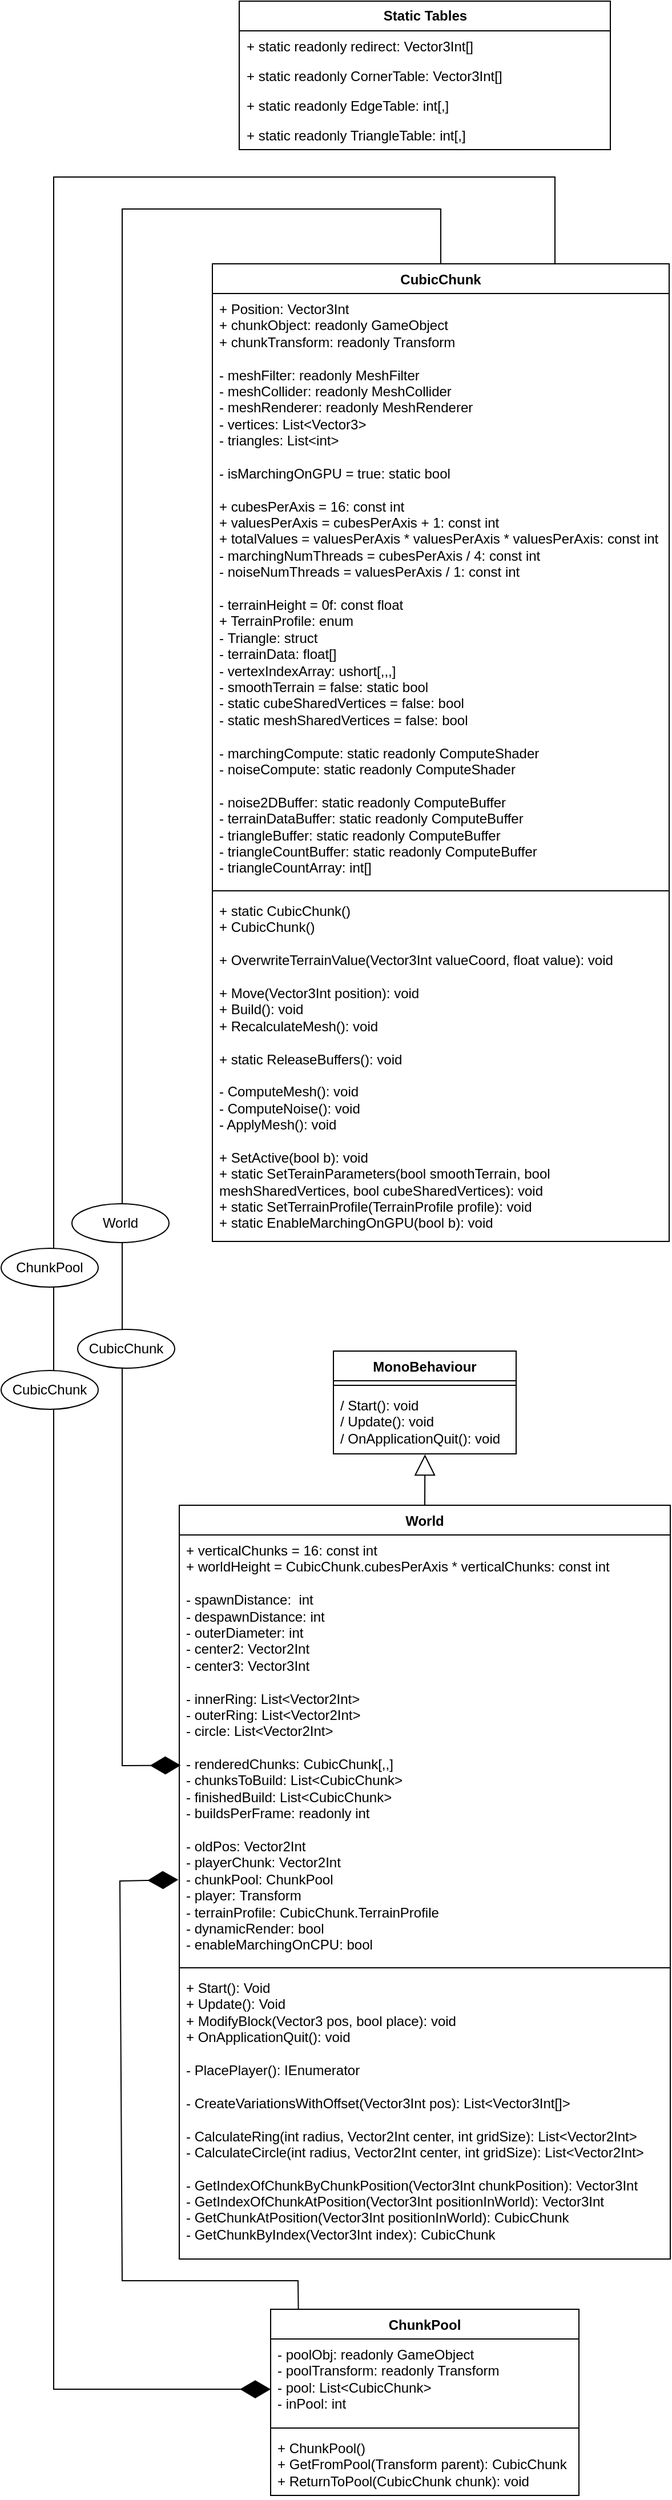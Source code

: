 <mxfile version="24.7.8">
  <diagram name="Page-1" id="7AZ2iGGMSTfgzpmB2fW4">
    <mxGraphModel dx="1184" dy="1862" grid="0" gridSize="10" guides="1" tooltips="1" connect="1" arrows="1" fold="1" page="1" pageScale="1" pageWidth="827" pageHeight="1169" math="0" shadow="0">
      <root>
        <mxCell id="0" />
        <mxCell id="1" parent="0" />
        <mxCell id="fkbyZMpydI6FCDIi1KVa-1" value="MonoBehaviour" style="swimlane;fontStyle=1;align=center;verticalAlign=top;childLayout=stackLayout;horizontal=1;startSize=26;horizontalStack=0;resizeParent=1;resizeParentMax=0;resizeLast=0;collapsible=1;marginBottom=0;whiteSpace=wrap;html=1;fontSize=12;" parent="1" vertex="1">
          <mxGeometry x="520" y="43" width="160" height="90" as="geometry" />
        </mxCell>
        <mxCell id="fkbyZMpydI6FCDIi1KVa-3" value="" style="line;strokeWidth=1;fillColor=none;align=left;verticalAlign=middle;spacingTop=-1;spacingLeft=3;spacingRight=3;rotatable=0;labelPosition=right;points=[];portConstraint=eastwest;strokeColor=inherit;fontSize=12;" parent="fkbyZMpydI6FCDIi1KVa-1" vertex="1">
          <mxGeometry y="26" width="160" height="8" as="geometry" />
        </mxCell>
        <mxCell id="fkbyZMpydI6FCDIi1KVa-4" value="/ Start(): void&lt;div style=&quot;font-size: 12px;&quot;&gt;/ Update(): void&lt;br style=&quot;font-size: 12px;&quot;&gt;&lt;/div&gt;&lt;div style=&quot;font-size: 12px;&quot;&gt;/&amp;nbsp;OnApplicationQuit(): void&lt;/div&gt;" style="text;strokeColor=none;fillColor=none;align=left;verticalAlign=top;spacingLeft=4;spacingRight=4;overflow=hidden;rotatable=0;points=[[0,0.5],[1,0.5]];portConstraint=eastwest;whiteSpace=wrap;html=1;fontSize=12;" parent="fkbyZMpydI6FCDIi1KVa-1" vertex="1">
          <mxGeometry y="34" width="160" height="56" as="geometry" />
        </mxCell>
        <mxCell id="fkbyZMpydI6FCDIi1KVa-8" value="" style="endArrow=block;endSize=16;endFill=0;html=1;rounded=0;exitX=0.5;exitY=0;exitDx=0;exitDy=0;entryX=0.501;entryY=1.009;entryDx=0;entryDy=0;entryPerimeter=0;fontSize=12;" parent="1" source="fkbyZMpydI6FCDIi1KVa-9" target="fkbyZMpydI6FCDIi1KVa-4" edge="1">
          <mxGeometry width="160" relative="1" as="geometry">
            <mxPoint x="328" y="187" as="sourcePoint" />
            <mxPoint x="478" y="157" as="targetPoint" />
          </mxGeometry>
        </mxCell>
        <mxCell id="fkbyZMpydI6FCDIi1KVa-9" value="World" style="swimlane;fontStyle=1;align=center;verticalAlign=top;childLayout=stackLayout;horizontal=1;startSize=26;horizontalStack=0;resizeParent=1;resizeParentMax=0;resizeLast=0;collapsible=1;marginBottom=0;whiteSpace=wrap;html=1;fontSize=12;" parent="1" vertex="1">
          <mxGeometry x="385" y="178" width="430" height="660" as="geometry" />
        </mxCell>
        <mxCell id="fkbyZMpydI6FCDIi1KVa-10" value="&lt;div style=&quot;font-size: 12px;&quot;&gt;+ verticalChunks = 16:&amp;nbsp;&lt;span style=&quot;background-color: initial; font-size: 12px;&quot;&gt;const int&lt;/span&gt;&lt;/div&gt;&lt;div style=&quot;font-size: 12px;&quot;&gt;+ worldHeight = CubicChunk.cubesPerAxis * verticalChunks:&amp;nbsp;&lt;span style=&quot;background-color: initial; font-size: 12px;&quot;&gt;const int&lt;/span&gt;&lt;/div&gt;&lt;div style=&quot;font-size: 12px;&quot;&gt;&lt;span style=&quot;background-color: initial; font-size: 12px;&quot;&gt;&lt;br style=&quot;font-size: 12px;&quot;&gt;&lt;/span&gt;&lt;/div&gt;&lt;div style=&quot;font-size: 12px;&quot;&gt;&lt;span style=&quot;background-color: initial; font-size: 12px;&quot;&gt;- spawnDistance:&amp;nbsp;&lt;/span&gt;&lt;span style=&quot;background-color: initial; font-size: 12px;&quot;&gt;&amp;nbsp;&lt;/span&gt;&lt;span style=&quot;background-color: initial; font-size: 12px;&quot;&gt;int&lt;/span&gt;&lt;/div&gt;&lt;div style=&quot;&quot;&gt;&lt;span style=&quot;font-size: 12px; background-color: initial;&quot;&gt;&lt;div style=&quot;font-size: 12px;&quot;&gt;- despawnDistance: int&lt;/div&gt;&lt;div style=&quot;font-size: 12px;&quot;&gt;- outerDiameter: int&lt;/div&gt;&lt;div style=&quot;font-size: 12px;&quot;&gt;- center2: Vector2Int&lt;/div&gt;&lt;div style=&quot;font-size: 12px;&quot;&gt;- center3: Vector3Int&lt;/div&gt;&lt;div style=&quot;font-size: 12px;&quot;&gt;&lt;br style=&quot;font-size: 12px;&quot;&gt;&lt;/div&gt;&lt;div style=&quot;font-size: 12px;&quot;&gt;- innerRing:&amp;nbsp;&lt;span style=&quot;background-color: initial; font-size: 12px;&quot;&gt;List&amp;lt;Vector2Int&amp;gt;&lt;/span&gt;&lt;/div&gt;&lt;/span&gt;&lt;span style=&quot;font-size: 12px; background-color: initial;&quot;&gt;&lt;div style=&quot;font-size: 12px;&quot;&gt;- outerRing:&amp;nbsp;&lt;span style=&quot;background-color: initial; font-size: 12px;&quot;&gt;List&amp;lt;Vector2Int&amp;gt;&lt;/span&gt;&lt;/div&gt;&lt;/span&gt;&lt;span style=&quot;font-size: 12px; background-color: initial;&quot;&gt;&lt;div style=&quot;font-size: 12px;&quot;&gt;- circle:&amp;nbsp;&lt;span style=&quot;background-color: initial; font-size: 12px;&quot;&gt;List&amp;lt;Vector2Int&amp;gt;&lt;/span&gt;&lt;/div&gt;&lt;/span&gt;&lt;span style=&quot;font-size: 12px; background-color: initial;&quot;&gt;&lt;div style=&quot;font-size: 12px;&quot;&gt;&lt;br style=&quot;font-size: 12px;&quot;&gt;&lt;/div&gt;&lt;div style=&quot;font-size: 12px;&quot;&gt;- renderedChunks:&amp;nbsp;&lt;span style=&quot;background-color: initial; font-size: 12px;&quot;&gt;CubicChunk[,,]&lt;/span&gt;&lt;/div&gt;&lt;/span&gt;&lt;span style=&quot;font-size: 12px; background-color: initial;&quot;&gt;&lt;div style=&quot;font-size: 12px;&quot;&gt;- chunksToBuild:&amp;nbsp;&lt;span style=&quot;background-color: initial; font-size: 12px;&quot;&gt;List&amp;lt;CubicChunk&amp;gt;&lt;/span&gt;&lt;/div&gt;&lt;/span&gt;&lt;span style=&quot;font-size: 12px; background-color: initial;&quot;&gt;&lt;div style=&quot;font-size: 12px;&quot;&gt;- finishedBuild:&amp;nbsp;&lt;span style=&quot;background-color: initial; font-size: 12px;&quot;&gt;List&amp;lt;CubicChunk&amp;gt;&lt;/span&gt;&lt;/div&gt;&lt;/span&gt;&lt;span style=&quot;font-size: 12px; background-color: initial;&quot;&gt;&lt;div style=&quot;font-size: 12px;&quot;&gt;- buildsPerFrame:&amp;nbsp;&lt;span style=&quot;background-color: initial; font-size: 12px;&quot;&gt;readonly int&lt;/span&gt;&lt;/div&gt;&lt;div style=&quot;font-size: 12px;&quot;&gt;&lt;span style=&quot;background-color: initial; font-size: 12px;&quot;&gt;&lt;br&gt;&lt;/span&gt;&lt;/div&gt;&lt;/span&gt;&lt;span style=&quot;font-size: 12px; background-color: initial;&quot;&gt;&lt;div style=&quot;font-size: 12px;&quot;&gt;- oldPos:&amp;nbsp;&lt;span style=&quot;background-color: initial; font-size: 12px;&quot;&gt;Vector2Int&lt;/span&gt;&lt;span style=&quot;background-color: initial; font-size: 12px;&quot;&gt;&amp;nbsp;&lt;/span&gt;&lt;/div&gt;&lt;/span&gt;&lt;span style=&quot;font-size: 12px; background-color: initial;&quot;&gt;&lt;div style=&quot;font-size: 12px;&quot;&gt;- playerChunk:&amp;nbsp;&lt;span style=&quot;background-color: initial; font-size: 12px;&quot;&gt;Vector2Int&lt;/span&gt;&lt;span style=&quot;background-color: initial; font-size: 12px;&quot;&gt;&amp;nbsp;&lt;/span&gt;&lt;/div&gt;&lt;/span&gt;&lt;span style=&quot;font-size: 12px; background-color: initial;&quot;&gt;&lt;div style=&quot;font-size: 12px;&quot;&gt;- chunkPool:&amp;nbsp;&lt;span style=&quot;background-color: initial; font-size: 12px;&quot;&gt;ChunkPool&lt;/span&gt;&lt;span style=&quot;background-color: initial; font-size: 12px;&quot;&gt;&amp;nbsp;&lt;/span&gt;&lt;/div&gt;&lt;/span&gt;&lt;span style=&quot;font-size: 12px; background-color: initial;&quot;&gt;&lt;div style=&quot;font-size: 12px;&quot;&gt;&lt;span style=&quot;background-color: initial; font-size: 12px;&quot;&gt;- player:&amp;nbsp;&lt;/span&gt;&lt;span style=&quot;background-color: initial; font-size: 12px;&quot;&gt;Transform&lt;/span&gt;&lt;span style=&quot;background-color: initial; font-size: 12px;&quot;&gt;&amp;nbsp;&lt;/span&gt;&lt;/div&gt;&lt;/span&gt;&lt;span style=&quot;font-size: 12px; background-color: initial;&quot;&gt;&lt;div style=&quot;font-size: 12px;&quot;&gt;&lt;span style=&quot;background-color: initial; font-size: 12px;&quot;&gt;- terrainProfile:&amp;nbsp;&lt;/span&gt;&lt;span style=&quot;background-color: initial; font-size: 12px;&quot;&gt;CubicChunk.TerrainProfile&lt;/span&gt;&lt;/div&gt;&lt;/span&gt;&lt;span style=&quot;background-color: initial;&quot;&gt;&lt;div style=&quot;font-size: 12px;&quot;&gt;- dynamicRender:&amp;nbsp;&lt;span style=&quot;background-color: initial; font-size: 12px;&quot;&gt;bool&lt;/span&gt;&lt;span style=&quot;background-color: initial; font-size: 12px;&quot;&gt;&amp;nbsp;&lt;/span&gt;&lt;/div&gt;&lt;div style=&quot;&quot;&gt;&lt;span style=&quot;background-color: initial;&quot;&gt;- enableMarchingOnCPU: bool&lt;br&gt;&lt;/span&gt;&lt;/div&gt;&lt;/span&gt;&lt;/div&gt;" style="text;strokeColor=none;fillColor=none;align=left;verticalAlign=top;spacingLeft=4;spacingRight=4;overflow=hidden;rotatable=0;points=[[0,0.5],[1,0.5]];portConstraint=eastwest;whiteSpace=wrap;html=1;fontSize=12;" parent="fkbyZMpydI6FCDIi1KVa-9" vertex="1">
          <mxGeometry y="26" width="430" height="375" as="geometry" />
        </mxCell>
        <mxCell id="fkbyZMpydI6FCDIi1KVa-11" value="" style="line;strokeWidth=1;fillColor=none;align=left;verticalAlign=middle;spacingTop=-1;spacingLeft=3;spacingRight=3;rotatable=0;labelPosition=right;points=[];portConstraint=eastwest;strokeColor=inherit;fontSize=12;" parent="fkbyZMpydI6FCDIi1KVa-9" vertex="1">
          <mxGeometry y="401" width="430" height="8" as="geometry" />
        </mxCell>
        <mxCell id="fkbyZMpydI6FCDIi1KVa-12" value="+ Start(): Void&lt;div style=&quot;font-size: 12px;&quot;&gt;+&amp;nbsp;&lt;span style=&quot;background-color: initial; font-size: 12px;&quot;&gt;Update(): Void&lt;/span&gt;&lt;/div&gt;&lt;div style=&quot;font-size: 12px;&quot;&gt;&lt;span style=&quot;background-color: initial; font-size: 12px;&quot;&gt;+ ModifyBlock(&lt;/span&gt;&lt;span style=&quot;background-color: initial; font-size: 12px;&quot;&gt;Vector3 pos, bool place&lt;/span&gt;&lt;span style=&quot;background-color: initial; font-size: 12px;&quot;&gt;):&amp;nbsp;&lt;/span&gt;&lt;span style=&quot;background-color: initial; font-size: 12px;&quot;&gt;void&lt;/span&gt;&lt;span style=&quot;background-color: initial; font-size: 12px;&quot;&gt;&amp;nbsp;&lt;/span&gt;&lt;/div&gt;&lt;div style=&quot;font-size: 12px;&quot;&gt;&lt;span style=&quot;background-color: initial; font-size: 12px;&quot;&gt;+&amp;nbsp;&lt;/span&gt;&lt;span style=&quot;background-color: initial; font-size: 12px;&quot;&gt;OnApplicationQuit(): void&lt;/span&gt;&lt;/div&gt;&lt;div style=&quot;font-size: 12px;&quot;&gt;&lt;span style=&quot;background-color: initial; font-size: 12px;&quot;&gt;&lt;br style=&quot;font-size: 12px;&quot;&gt;&lt;/span&gt;&lt;/div&gt;&lt;div style=&quot;font-size: 12px;&quot;&gt;&lt;span style=&quot;background-color: initial; font-size: 12px;&quot;&gt;-&amp;nbsp;&lt;/span&gt;&lt;span style=&quot;background-color: initial; font-size: 12px;&quot;&gt;PlacePlayer():&amp;nbsp;&lt;/span&gt;&lt;span style=&quot;background-color: initial; font-size: 12px;&quot;&gt;IEnumerator&lt;/span&gt;&lt;/div&gt;&lt;div style=&quot;font-size: 12px;&quot;&gt;&lt;span style=&quot;background-color: initial; font-size: 12px;&quot;&gt;&lt;br style=&quot;font-size: 12px;&quot;&gt;&lt;/span&gt;&lt;/div&gt;&lt;div style=&quot;font-size: 12px;&quot;&gt;&lt;span style=&quot;background-color: initial; font-size: 12px;&quot;&gt;-&lt;/span&gt;&lt;span style=&quot;background-color: initial; font-size: 12px;&quot;&gt;&amp;nbsp;CreateVariationsWithOffset(Vector3Int pos):&amp;nbsp;&lt;/span&gt;&lt;span style=&quot;background-color: initial; font-size: 12px;&quot;&gt;List&amp;lt;Vector3Int[]&amp;gt;&lt;/span&gt;&lt;/div&gt;&lt;div style=&quot;font-size: 12px;&quot;&gt;&lt;span style=&quot;background-color: initial; font-size: 12px;&quot;&gt;&lt;br style=&quot;font-size: 12px;&quot;&gt;&lt;/span&gt;&lt;/div&gt;&lt;div style=&quot;font-size: 12px;&quot;&gt;&lt;span style=&quot;background-color: initial; font-size: 12px;&quot;&gt;-&lt;/span&gt;&lt;span style=&quot;background-color: initial; font-size: 12px;&quot;&gt;&amp;nbsp;CalculateRing(int radius, Vector2Int center, int gridSize):&amp;nbsp;&lt;/span&gt;&lt;span style=&quot;background-color: initial; font-size: 12px;&quot;&gt;List&amp;lt;Vector2Int&amp;gt;&lt;/span&gt;&lt;/div&gt;&lt;div style=&quot;font-size: 12px;&quot;&gt;&lt;span style=&quot;background-color: initial; font-size: 12px;&quot;&gt;-&lt;/span&gt;&lt;span style=&quot;background-color: initial; font-size: 12px;&quot;&gt;&amp;nbsp;CalculateCircle(int radius, Vector2Int center, int gridSize):&amp;nbsp;&lt;/span&gt;&lt;span style=&quot;background-color: initial; font-size: 12px;&quot;&gt;List&amp;lt;Vector2Int&amp;gt;&lt;/span&gt;&lt;/div&gt;&lt;div style=&quot;font-size: 12px;&quot;&gt;&lt;span style=&quot;background-color: initial; font-size: 12px;&quot;&gt;&lt;br style=&quot;font-size: 12px;&quot;&gt;&lt;/span&gt;&lt;/div&gt;&lt;div style=&quot;font-size: 12px;&quot;&gt;&lt;span style=&quot;background-color: initial; font-size: 12px;&quot;&gt;-&lt;/span&gt;&lt;span style=&quot;background-color: initial; font-size: 12px;&quot;&gt;&amp;nbsp;GetIndexOfChunkByChunkPosition(Vector3Int chunkPosition):&amp;nbsp;&lt;/span&gt;&lt;span style=&quot;background-color: initial; font-size: 12px;&quot;&gt;Vector3Int&lt;/span&gt;&lt;/div&gt;&lt;div style=&quot;font-size: 12px;&quot;&gt;- GetIndexOfChunkAtPosition(Vector3Int positionInWorld):&amp;nbsp;&lt;span style=&quot;background-color: initial; font-size: 12px;&quot;&gt;Vector3Int&lt;/span&gt;&lt;/div&gt;&lt;div style=&quot;font-size: 12px;&quot;&gt;- GetChunkAtPosition(Vector3Int positionInWorld):&amp;nbsp;&lt;span style=&quot;background-color: initial; font-size: 12px;&quot;&gt;CubicChunk&lt;/span&gt;&lt;/div&gt;&lt;div style=&quot;font-size: 12px;&quot;&gt;- GetChunkByIndex(Vector3Int index):&amp;nbsp;&lt;span style=&quot;background-color: initial; font-size: 12px;&quot;&gt;CubicChunk&lt;/span&gt;&lt;/div&gt;&lt;div style=&quot;font-size: 12px;&quot;&gt;&lt;br style=&quot;font-size: 12px;&quot;&gt;&lt;/div&gt;&lt;div style=&quot;font-size: 12px;&quot;&gt;&lt;br style=&quot;font-size: 12px;&quot;&gt;&lt;/div&gt;" style="text;strokeColor=none;fillColor=none;align=left;verticalAlign=top;spacingLeft=4;spacingRight=4;overflow=hidden;rotatable=0;points=[[0,0.5],[1,0.5]];portConstraint=eastwest;whiteSpace=wrap;html=1;fontSize=12;" parent="fkbyZMpydI6FCDIi1KVa-9" vertex="1">
          <mxGeometry y="409" width="430" height="251" as="geometry" />
        </mxCell>
        <mxCell id="fkbyZMpydI6FCDIi1KVa-13" value="CubicChunk" style="swimlane;fontStyle=1;align=center;verticalAlign=top;childLayout=stackLayout;horizontal=1;startSize=26;horizontalStack=0;resizeParent=1;resizeParentMax=0;resizeLast=0;collapsible=1;marginBottom=0;whiteSpace=wrap;html=1;fontSize=12;" parent="1" vertex="1">
          <mxGeometry x="414" y="-909" width="400" height="856" as="geometry" />
        </mxCell>
        <mxCell id="fkbyZMpydI6FCDIi1KVa-14" value="&lt;div style=&quot;font-size: 12px;&quot;&gt;&lt;span style=&quot;background-color: initial; font-size: 12px;&quot;&gt;+ Position:&amp;nbsp;&lt;/span&gt;&lt;span style=&quot;background-color: initial; font-size: 12px;&quot;&gt;Vector3Int&lt;/span&gt;&lt;span style=&quot;background-color: initial; font-size: 12px;&quot;&gt;&amp;nbsp;&lt;/span&gt;&lt;br style=&quot;font-size: 12px;&quot;&gt;&lt;/div&gt;&lt;div style=&quot;font-size: 12px;&quot;&gt;+ chunkObject:&amp;nbsp;&lt;span style=&quot;background-color: initial; font-size: 12px;&quot;&gt;readonly GameObject&lt;/span&gt;&lt;/div&gt;&lt;div style=&quot;font-size: 12px;&quot;&gt;+ chunkTransform:&amp;nbsp;&lt;span style=&quot;background-color: initial; font-size: 12px;&quot;&gt;readonly Transform&lt;/span&gt;&lt;/div&gt;&lt;div style=&quot;font-size: 12px;&quot;&gt;&lt;br style=&quot;font-size: 12px;&quot;&gt;&lt;/div&gt;&lt;div style=&quot;font-size: 12px;&quot;&gt;- meshFilter:&amp;nbsp;&lt;span style=&quot;background-color: initial; font-size: 12px;&quot;&gt;readonly&lt;/span&gt;&lt;span style=&quot;background-color: initial; font-size: 12px;&quot;&gt;&amp;nbsp;&lt;/span&gt;&lt;span style=&quot;background-color: initial; font-size: 12px;&quot;&gt;MeshFilter&lt;/span&gt;&lt;/div&gt;&lt;div style=&quot;font-size: 12px;&quot;&gt;- meshCollider:&amp;nbsp;&lt;span style=&quot;background-color: initial; font-size: 12px;&quot;&gt;readonly&lt;/span&gt;&lt;span style=&quot;background-color: initial; font-size: 12px;&quot;&gt;&amp;nbsp;&lt;/span&gt;&lt;span style=&quot;background-color: initial; font-size: 12px;&quot;&gt;MeshCollider&lt;/span&gt;&lt;span style=&quot;background-color: initial; font-size: 12px;&quot;&gt;&amp;nbsp;&lt;/span&gt;&lt;/div&gt;&lt;div style=&quot;font-size: 12px;&quot;&gt;- meshRenderer:&amp;nbsp;&lt;span style=&quot;background-color: initial; font-size: 12px;&quot;&gt;readonly&lt;/span&gt;&lt;span style=&quot;background-color: initial; font-size: 12px;&quot;&gt;&amp;nbsp;&lt;/span&gt;&lt;span style=&quot;background-color: initial; font-size: 12px;&quot;&gt;MeshRenderer&lt;/span&gt;&lt;span style=&quot;background-color: initial; font-size: 12px;&quot;&gt;&amp;nbsp;&lt;/span&gt;&lt;/div&gt;&lt;div style=&quot;font-size: 12px;&quot;&gt;- vertices:&amp;nbsp;List&amp;lt;Vector3&amp;gt;&lt;/div&gt;&lt;div style=&quot;font-size: 12px;&quot;&gt;- triangles:&amp;nbsp;&lt;span style=&quot;background-color: initial; font-size: 12px;&quot;&gt;List&amp;lt;int&amp;gt;&lt;/span&gt;&lt;span style=&quot;background-color: initial; font-size: 12px;&quot;&gt;&amp;nbsp;&lt;/span&gt;&lt;/div&gt;&lt;div style=&quot;font-size: 12px;&quot;&gt;&lt;br style=&quot;font-size: 12px;&quot;&gt;&lt;/div&gt;&lt;div style=&quot;&quot;&gt;&lt;div style=&quot;&quot;&gt;&lt;span style=&quot;background-color: initial;&quot;&gt;- isMarchingOnGPU = true:&amp;nbsp;&lt;/span&gt;&lt;span style=&quot;background-color: initial;&quot;&gt;static bool&lt;/span&gt;&lt;br&gt;&lt;/div&gt;&lt;/div&gt;&lt;div style=&quot;font-size: 12px;&quot;&gt;&lt;br&gt;&lt;/div&gt;&lt;div style=&quot;font-size: 12px;&quot;&gt;+ cubesPerAxis = 16:&amp;nbsp;&lt;span style=&quot;background-color: initial; font-size: 12px;&quot;&gt;const int&lt;/span&gt;&lt;/div&gt;&lt;div style=&quot;font-size: 12px;&quot;&gt;+ valuesPerAxis = cubesPerAxis + 1:&amp;nbsp;&lt;span style=&quot;background-color: initial; font-size: 12px;&quot;&gt;const int&lt;/span&gt;&lt;/div&gt;&lt;div style=&quot;font-size: 12px;&quot;&gt;+ totalValues = valuesPerAxis * valuesPerAxis * valuesPerAxis:&amp;nbsp;&lt;span style=&quot;background-color: initial; font-size: 12px;&quot;&gt;const int&lt;/span&gt;&lt;/div&gt;&lt;div style=&quot;font-size: 12px;&quot;&gt;&lt;span style=&quot;background-color: initial; font-size: 12px;&quot;&gt;- marchingNumThreads = cubesPerAxis / 4:&amp;nbsp;&lt;/span&gt;&lt;span style=&quot;background-color: initial; font-size: 12px;&quot;&gt;const int&lt;/span&gt;&lt;span style=&quot;background-color: initial; font-size: 12px;&quot;&gt;&amp;nbsp;&lt;/span&gt;&lt;br style=&quot;font-size: 12px;&quot;&gt;&lt;/div&gt;&lt;div style=&quot;font-size: 12px;&quot;&gt;- noiseNumThreads = valuesPerAxis / 1:&amp;nbsp;&lt;span style=&quot;background-color: initial; font-size: 12px;&quot;&gt;const int&lt;/span&gt;&lt;span style=&quot;background-color: initial; font-size: 12px;&quot;&gt;&amp;nbsp;&lt;/span&gt;&lt;/div&gt;&lt;div style=&quot;font-size: 12px;&quot;&gt;&lt;span style=&quot;background-color: initial; font-size: 12px;&quot;&gt;&lt;br style=&quot;font-size: 12px;&quot;&gt;&lt;/span&gt;&lt;/div&gt;&lt;div style=&quot;&quot;&gt;&lt;span style=&quot;background-color: initial;&quot;&gt;- terrainHeight = 0f:&amp;nbsp;&lt;/span&gt;&lt;span style=&quot;background-color: initial;&quot;&gt;const float&lt;/span&gt;&lt;/div&gt;&lt;div style=&quot;&quot;&gt;&lt;span style=&quot;background-color: initial;&quot;&gt;+ TerrainProfile:&amp;nbsp;&lt;/span&gt;&lt;span style=&quot;background-color: initial;&quot;&gt;enum&lt;/span&gt;&lt;span style=&quot;background-color: initial;&quot;&gt;&amp;nbsp;&lt;/span&gt;&lt;/div&gt;&lt;div style=&quot;font-size: 12px;&quot;&gt;&lt;span style=&quot;background-color: initial; font-size: 12px;&quot;&gt;-&amp;nbsp;&lt;/span&gt;&lt;span style=&quot;background-color: initial; font-size: 12px;&quot;&gt;Triangle: struct&lt;/span&gt;&lt;br style=&quot;font-size: 12px;&quot;&gt;&lt;/div&gt;&lt;div style=&quot;font-size: 12px;&quot;&gt;- terrainData:&amp;nbsp;&lt;span style=&quot;background-color: initial;&quot;&gt;float[]&lt;/span&gt;&lt;span style=&quot;background-color: initial; font-size: 12px;&quot;&gt;&lt;br&gt;&lt;/span&gt;&lt;/div&gt;&lt;div style=&quot;font-size: 12px;&quot;&gt;&lt;span style=&quot;background-color: initial;&quot;&gt;&lt;div&gt;&lt;span style=&quot;background-color: initial;&quot;&gt;- vertexIndexArray:&amp;nbsp;&lt;/span&gt;&lt;span style=&quot;background-color: initial;&quot;&gt;ushort[,,,]&lt;/span&gt;&lt;/div&gt;&lt;/span&gt;&lt;/div&gt;&lt;div style=&quot;font-size: 12px;&quot;&gt;- smoothTerrain = false:&amp;nbsp;&lt;span style=&quot;background-color: initial;&quot;&gt;static bool&lt;/span&gt;&lt;span style=&quot;background-color: initial; font-size: 12px;&quot;&gt;&lt;br style=&quot;font-size: 12px;&quot;&gt;&lt;/span&gt;&lt;/div&gt;&lt;div style=&quot;font-size: 12px;&quot;&gt;&lt;span style=&quot;background-color: initial;&quot;&gt;&lt;div&gt;- static cubeSharedVertices = false: bool&lt;/div&gt;&lt;div&gt;- static meshSharedVertices = false: bool&lt;/div&gt;&lt;/span&gt;&lt;/div&gt;&lt;div style=&quot;font-size: 12px;&quot;&gt;&lt;span style=&quot;background-color: initial;&quot;&gt;&lt;br&gt;&lt;/span&gt;&lt;/div&gt;&lt;div style=&quot;font-size: 12px;&quot;&gt;&lt;span style=&quot;background-color: initial; font-size: 12px;&quot;&gt;&lt;div style=&quot;font-size: 12px;&quot;&gt;- marchingCompute: static readonly ComputeShader&lt;/div&gt;&lt;div style=&quot;font-size: 12px;&quot;&gt;- noiseCompute: static readonly ComputeShader&lt;/div&gt;&lt;div style=&quot;font-size: 12px;&quot;&gt;&lt;br style=&quot;font-size: 12px;&quot;&gt;&lt;/div&gt;&lt;div style=&quot;font-size: 12px;&quot;&gt;- noise2DBuffer: static readonly ComputeBuffer&lt;/div&gt;&lt;div style=&quot;font-size: 12px;&quot;&gt;- terrainDataBuffer: static readonly ComputeBuffer&lt;/div&gt;&lt;div style=&quot;font-size: 12px;&quot;&gt;- triangleBuffer: static readonly ComputeBuffer&lt;/div&gt;&lt;div style=&quot;font-size: 12px;&quot;&gt;- triangleCountBuffer: static readonly ComputeBuffer&lt;/div&gt;&lt;div style=&quot;font-size: 12px;&quot;&gt;- triangleCountArray: int[]&lt;/div&gt;&lt;/span&gt;&lt;/div&gt;" style="text;strokeColor=none;fillColor=none;align=left;verticalAlign=top;spacingLeft=4;spacingRight=4;overflow=hidden;rotatable=0;points=[[0,0.5],[1,0.5]];portConstraint=eastwest;whiteSpace=wrap;html=1;fontSize=12;" parent="fkbyZMpydI6FCDIi1KVa-13" vertex="1">
          <mxGeometry y="26" width="400" height="519" as="geometry" />
        </mxCell>
        <mxCell id="fkbyZMpydI6FCDIi1KVa-15" value="" style="line;strokeWidth=1;fillColor=none;align=left;verticalAlign=middle;spacingTop=-1;spacingLeft=3;spacingRight=3;rotatable=0;labelPosition=right;points=[];portConstraint=eastwest;strokeColor=inherit;fontSize=12;" parent="fkbyZMpydI6FCDIi1KVa-13" vertex="1">
          <mxGeometry y="545" width="400" height="8" as="geometry" />
        </mxCell>
        <mxCell id="fkbyZMpydI6FCDIi1KVa-16" value="&lt;div style=&quot;font-size: 12px;&quot;&gt;+ static CubicChunk()&lt;/div&gt;&lt;div style=&quot;font-size: 12px;&quot;&gt;+ CubicChunk()&lt;/div&gt;&lt;div style=&quot;font-size: 12px;&quot;&gt;&lt;br style=&quot;font-size: 12px;&quot;&gt;&lt;/div&gt;&lt;div style=&quot;font-size: 12px;&quot;&gt;+ OverwriteTerrainValue(Vector3Int valueCoord, float value): void&amp;nbsp;&lt;/div&gt;&lt;div style=&quot;font-size: 12px;&quot;&gt;&lt;br&gt;&lt;/div&gt;&lt;div style=&quot;font-size: 12px;&quot;&gt;+ Move(Vector3Int position): void&lt;/div&gt;&lt;div style=&quot;font-size: 12px;&quot;&gt;+ Build(): void&lt;/div&gt;&lt;div style=&quot;font-size: 12px;&quot;&gt;+ RecalculateMesh(): void&lt;/div&gt;&lt;div style=&quot;font-size: 12px;&quot;&gt;&lt;br style=&quot;font-size: 12px;&quot;&gt;&lt;/div&gt;&lt;div style=&quot;font-size: 12px;&quot;&gt;&lt;div style=&quot;font-size: 12px;&quot;&gt;+ static ReleaseBuffers(): void&lt;/div&gt;&lt;div style=&quot;font-size: 12px;&quot;&gt;&lt;br style=&quot;font-size: 12px;&quot;&gt;&lt;/div&gt;&lt;div style=&quot;font-size: 12px;&quot;&gt;- ComputeMesh(): void&lt;/div&gt;&lt;div style=&quot;font-size: 12px;&quot;&gt;- ComputeNoise(): void&amp;nbsp;&lt;/div&gt;&lt;/div&gt;&lt;div style=&quot;font-size: 12px;&quot;&gt;- ApplyMesh(): void&lt;/div&gt;&lt;div style=&quot;font-size: 12px;&quot;&gt;&lt;br style=&quot;font-size: 12px;&quot;&gt;&lt;/div&gt;&lt;div style=&quot;font-size: 12px;&quot;&gt;+ SetActive(bool b): void&lt;/div&gt;&lt;div style=&quot;font-size: 12px;&quot;&gt;+ static SetTerainParameters(bool smoothTerrain, bool meshSharedVertices, bool cubeSharedVertices): void&amp;nbsp;&lt;/div&gt;&lt;div style=&quot;font-size: 12px;&quot;&gt;+ static SetTerrainProfile(TerrainProfile profile): void&amp;nbsp;&lt;/div&gt;&lt;div style=&quot;&quot;&gt;+ static EnableMarchingOnGPU(bool b): void&lt;br&gt;&lt;/div&gt;" style="text;strokeColor=none;fillColor=none;align=left;verticalAlign=top;spacingLeft=4;spacingRight=4;overflow=hidden;rotatable=0;points=[[0,0.5],[1,0.5]];portConstraint=eastwest;whiteSpace=wrap;html=1;fontSize=12;" parent="fkbyZMpydI6FCDIi1KVa-13" vertex="1">
          <mxGeometry y="553" width="400" height="303" as="geometry" />
        </mxCell>
        <mxCell id="fkbyZMpydI6FCDIi1KVa-19" value="" style="endArrow=diamondThin;endFill=1;endSize=24;html=1;rounded=0;exitX=0.5;exitY=0;exitDx=0;exitDy=0;fontSize=12;entryX=0.003;entryY=0.538;entryDx=0;entryDy=0;entryPerimeter=0;" parent="1" source="fkbyZMpydI6FCDIi1KVa-13" target="fkbyZMpydI6FCDIi1KVa-10" edge="1">
          <mxGeometry width="160" relative="1" as="geometry">
            <mxPoint x="28" y="417" as="sourcePoint" />
            <mxPoint x="383" y="406" as="targetPoint" />
            <Array as="points">
              <mxPoint x="614" y="-957" />
              <mxPoint x="335" y="-957" />
              <mxPoint x="335" y="6" />
              <mxPoint x="335" y="406" />
            </Array>
          </mxGeometry>
        </mxCell>
        <mxCell id="fkbyZMpydI6FCDIi1KVa-22" value="ChunkPool" style="swimlane;fontStyle=1;align=center;verticalAlign=top;childLayout=stackLayout;horizontal=1;startSize=26;horizontalStack=0;resizeParent=1;resizeParentMax=0;resizeLast=0;collapsible=1;marginBottom=0;whiteSpace=wrap;html=1;fontSize=12;" parent="1" vertex="1">
          <mxGeometry x="465" y="882" width="270" height="163" as="geometry" />
        </mxCell>
        <mxCell id="fkbyZMpydI6FCDIi1KVa-23" value="&lt;div style=&quot;font-size: 12px;&quot;&gt;- poolObj: readonly GameObject&amp;nbsp;&lt;/div&gt;&lt;div style=&quot;font-size: 12px;&quot;&gt;- poolTransform: readonly Transform&lt;/div&gt;&lt;div style=&quot;font-size: 12px;&quot;&gt;- pool: List&amp;lt;CubicChunk&amp;gt;&lt;/div&gt;&lt;div style=&quot;font-size: 12px;&quot;&gt;- inPool: int&amp;nbsp;&lt;/div&gt;" style="text;strokeColor=none;fillColor=none;align=left;verticalAlign=top;spacingLeft=4;spacingRight=4;overflow=hidden;rotatable=0;points=[[0,0.5],[1,0.5]];portConstraint=eastwest;whiteSpace=wrap;html=1;fontSize=12;" parent="fkbyZMpydI6FCDIi1KVa-22" vertex="1">
          <mxGeometry y="26" width="270" height="74" as="geometry" />
        </mxCell>
        <mxCell id="fkbyZMpydI6FCDIi1KVa-24" value="" style="line;strokeWidth=1;fillColor=none;align=left;verticalAlign=middle;spacingTop=-1;spacingLeft=3;spacingRight=3;rotatable=0;labelPosition=right;points=[];portConstraint=eastwest;strokeColor=inherit;fontSize=12;" parent="fkbyZMpydI6FCDIi1KVa-22" vertex="1">
          <mxGeometry y="100" width="270" height="8" as="geometry" />
        </mxCell>
        <mxCell id="fkbyZMpydI6FCDIi1KVa-25" value="&lt;div style=&quot;font-size: 12px;&quot;&gt;+ ChunkPool()&lt;/div&gt;&lt;div style=&quot;font-size: 12px;&quot;&gt;+ GetFromPool(Transform parent): CubicChunk&amp;nbsp;&lt;/div&gt;&lt;div style=&quot;font-size: 12px;&quot;&gt;+ ReturnToPool(CubicChunk chunk): void&amp;nbsp;&lt;/div&gt;" style="text;strokeColor=none;fillColor=none;align=left;verticalAlign=top;spacingLeft=4;spacingRight=4;overflow=hidden;rotatable=0;points=[[0,0.5],[1,0.5]];portConstraint=eastwest;whiteSpace=wrap;html=1;fontSize=12;" parent="fkbyZMpydI6FCDIi1KVa-22" vertex="1">
          <mxGeometry y="108" width="270" height="55" as="geometry" />
        </mxCell>
        <mxCell id="fkbyZMpydI6FCDIi1KVa-27" value="" style="endArrow=diamondThin;endFill=1;endSize=24;html=1;rounded=0;entryX=0;entryY=0.595;entryDx=0;entryDy=0;entryPerimeter=0;exitX=0.75;exitY=0;exitDx=0;exitDy=0;fontSize=12;" parent="1" source="fkbyZMpydI6FCDIi1KVa-13" target="fkbyZMpydI6FCDIi1KVa-23" edge="1">
          <mxGeometry width="160" relative="1" as="geometry">
            <mxPoint x="268" y="1087" as="sourcePoint" />
            <mxPoint x="428" y="1087" as="targetPoint" />
            <Array as="points">
              <mxPoint x="714" y="-985" />
              <mxPoint x="275" y="-985" />
              <mxPoint x="275" y="952" />
            </Array>
          </mxGeometry>
        </mxCell>
        <mxCell id="fkbyZMpydI6FCDIi1KVa-28" value="" style="endArrow=diamondThin;endFill=1;endSize=24;html=1;rounded=0;entryX=-0.002;entryY=0.805;entryDx=0;entryDy=0;entryPerimeter=0;exitX=0.09;exitY=0.001;exitDx=0;exitDy=0;exitPerimeter=0;fontSize=12;" parent="1" source="fkbyZMpydI6FCDIi1KVa-22" target="fkbyZMpydI6FCDIi1KVa-10" edge="1">
          <mxGeometry width="160" relative="1" as="geometry">
            <mxPoint x="478" y="927" as="sourcePoint" />
            <mxPoint x="188" y="777" as="targetPoint" />
            <Array as="points">
              <mxPoint x="489" y="857" />
              <mxPoint x="335" y="857" />
              <mxPoint x="333" y="507" />
            </Array>
          </mxGeometry>
        </mxCell>
        <mxCell id="_sql6eok9KkxB-_r3Eai-1" value="&lt;b style=&quot;font-size: 12px;&quot;&gt;Static Tables&lt;/b&gt;" style="swimlane;fontStyle=0;childLayout=stackLayout;horizontal=1;startSize=26;fillColor=none;horizontalStack=0;resizeParent=1;resizeParentMax=0;resizeLast=0;collapsible=1;marginBottom=0;whiteSpace=wrap;html=1;fontSize=12;" parent="1" vertex="1">
          <mxGeometry x="437.5" y="-1139" width="325" height="130" as="geometry" />
        </mxCell>
        <mxCell id="_sql6eok9KkxB-_r3Eai-2" value="+ static readonly redirect: Vector3Int[]" style="text;strokeColor=none;fillColor=none;align=left;verticalAlign=top;spacingLeft=4;spacingRight=4;overflow=hidden;rotatable=0;points=[[0,0.5],[1,0.5]];portConstraint=eastwest;whiteSpace=wrap;html=1;fontSize=12;" parent="_sql6eok9KkxB-_r3Eai-1" vertex="1">
          <mxGeometry y="26" width="325" height="26" as="geometry" />
        </mxCell>
        <mxCell id="_sql6eok9KkxB-_r3Eai-3" value="+ static readonly CornerTable: Vector3Int[]" style="text;strokeColor=none;fillColor=none;align=left;verticalAlign=top;spacingLeft=4;spacingRight=4;overflow=hidden;rotatable=0;points=[[0,0.5],[1,0.5]];portConstraint=eastwest;whiteSpace=wrap;html=1;fontSize=12;" parent="_sql6eok9KkxB-_r3Eai-1" vertex="1">
          <mxGeometry y="52" width="325" height="26" as="geometry" />
        </mxCell>
        <mxCell id="_sql6eok9KkxB-_r3Eai-9" value="+ static readonly EdgeTable: int[,]" style="text;strokeColor=none;fillColor=none;align=left;verticalAlign=top;spacingLeft=4;spacingRight=4;overflow=hidden;rotatable=0;points=[[0,0.5],[1,0.5]];portConstraint=eastwest;whiteSpace=wrap;html=1;fontSize=12;" parent="_sql6eok9KkxB-_r3Eai-1" vertex="1">
          <mxGeometry y="78" width="325" height="26" as="geometry" />
        </mxCell>
        <mxCell id="_sql6eok9KkxB-_r3Eai-4" value="+ static readonly TriangleTable: int[,]" style="text;strokeColor=none;fillColor=none;align=left;verticalAlign=top;spacingLeft=4;spacingRight=4;overflow=hidden;rotatable=0;points=[[0,0.5],[1,0.5]];portConstraint=eastwest;whiteSpace=wrap;html=1;fontSize=12;" parent="_sql6eok9KkxB-_r3Eai-1" vertex="1">
          <mxGeometry y="104" width="325" height="26" as="geometry" />
        </mxCell>
        <mxCell id="WMmg7Jow-eIH2hFP4Cew-3" value="ChunkPool" style="ellipse;whiteSpace=wrap;html=1;" parent="1" vertex="1">
          <mxGeometry x="229" y="-47" width="85" height="34" as="geometry" />
        </mxCell>
        <mxCell id="WMmg7Jow-eIH2hFP4Cew-5" value="CubicChunk" style="ellipse;whiteSpace=wrap;html=1;" parent="1" vertex="1">
          <mxGeometry x="296" y="24" width="85" height="34" as="geometry" />
        </mxCell>
        <mxCell id="WMmg7Jow-eIH2hFP4Cew-6" value="World" style="ellipse;whiteSpace=wrap;html=1;" parent="1" vertex="1">
          <mxGeometry x="291" y="-86" width="85" height="34" as="geometry" />
        </mxCell>
        <mxCell id="WMmg7Jow-eIH2hFP4Cew-10" value="CubicChunk" style="ellipse;whiteSpace=wrap;html=1;" parent="1" vertex="1">
          <mxGeometry x="229" y="60" width="85" height="34" as="geometry" />
        </mxCell>
      </root>
    </mxGraphModel>
  </diagram>
</mxfile>
